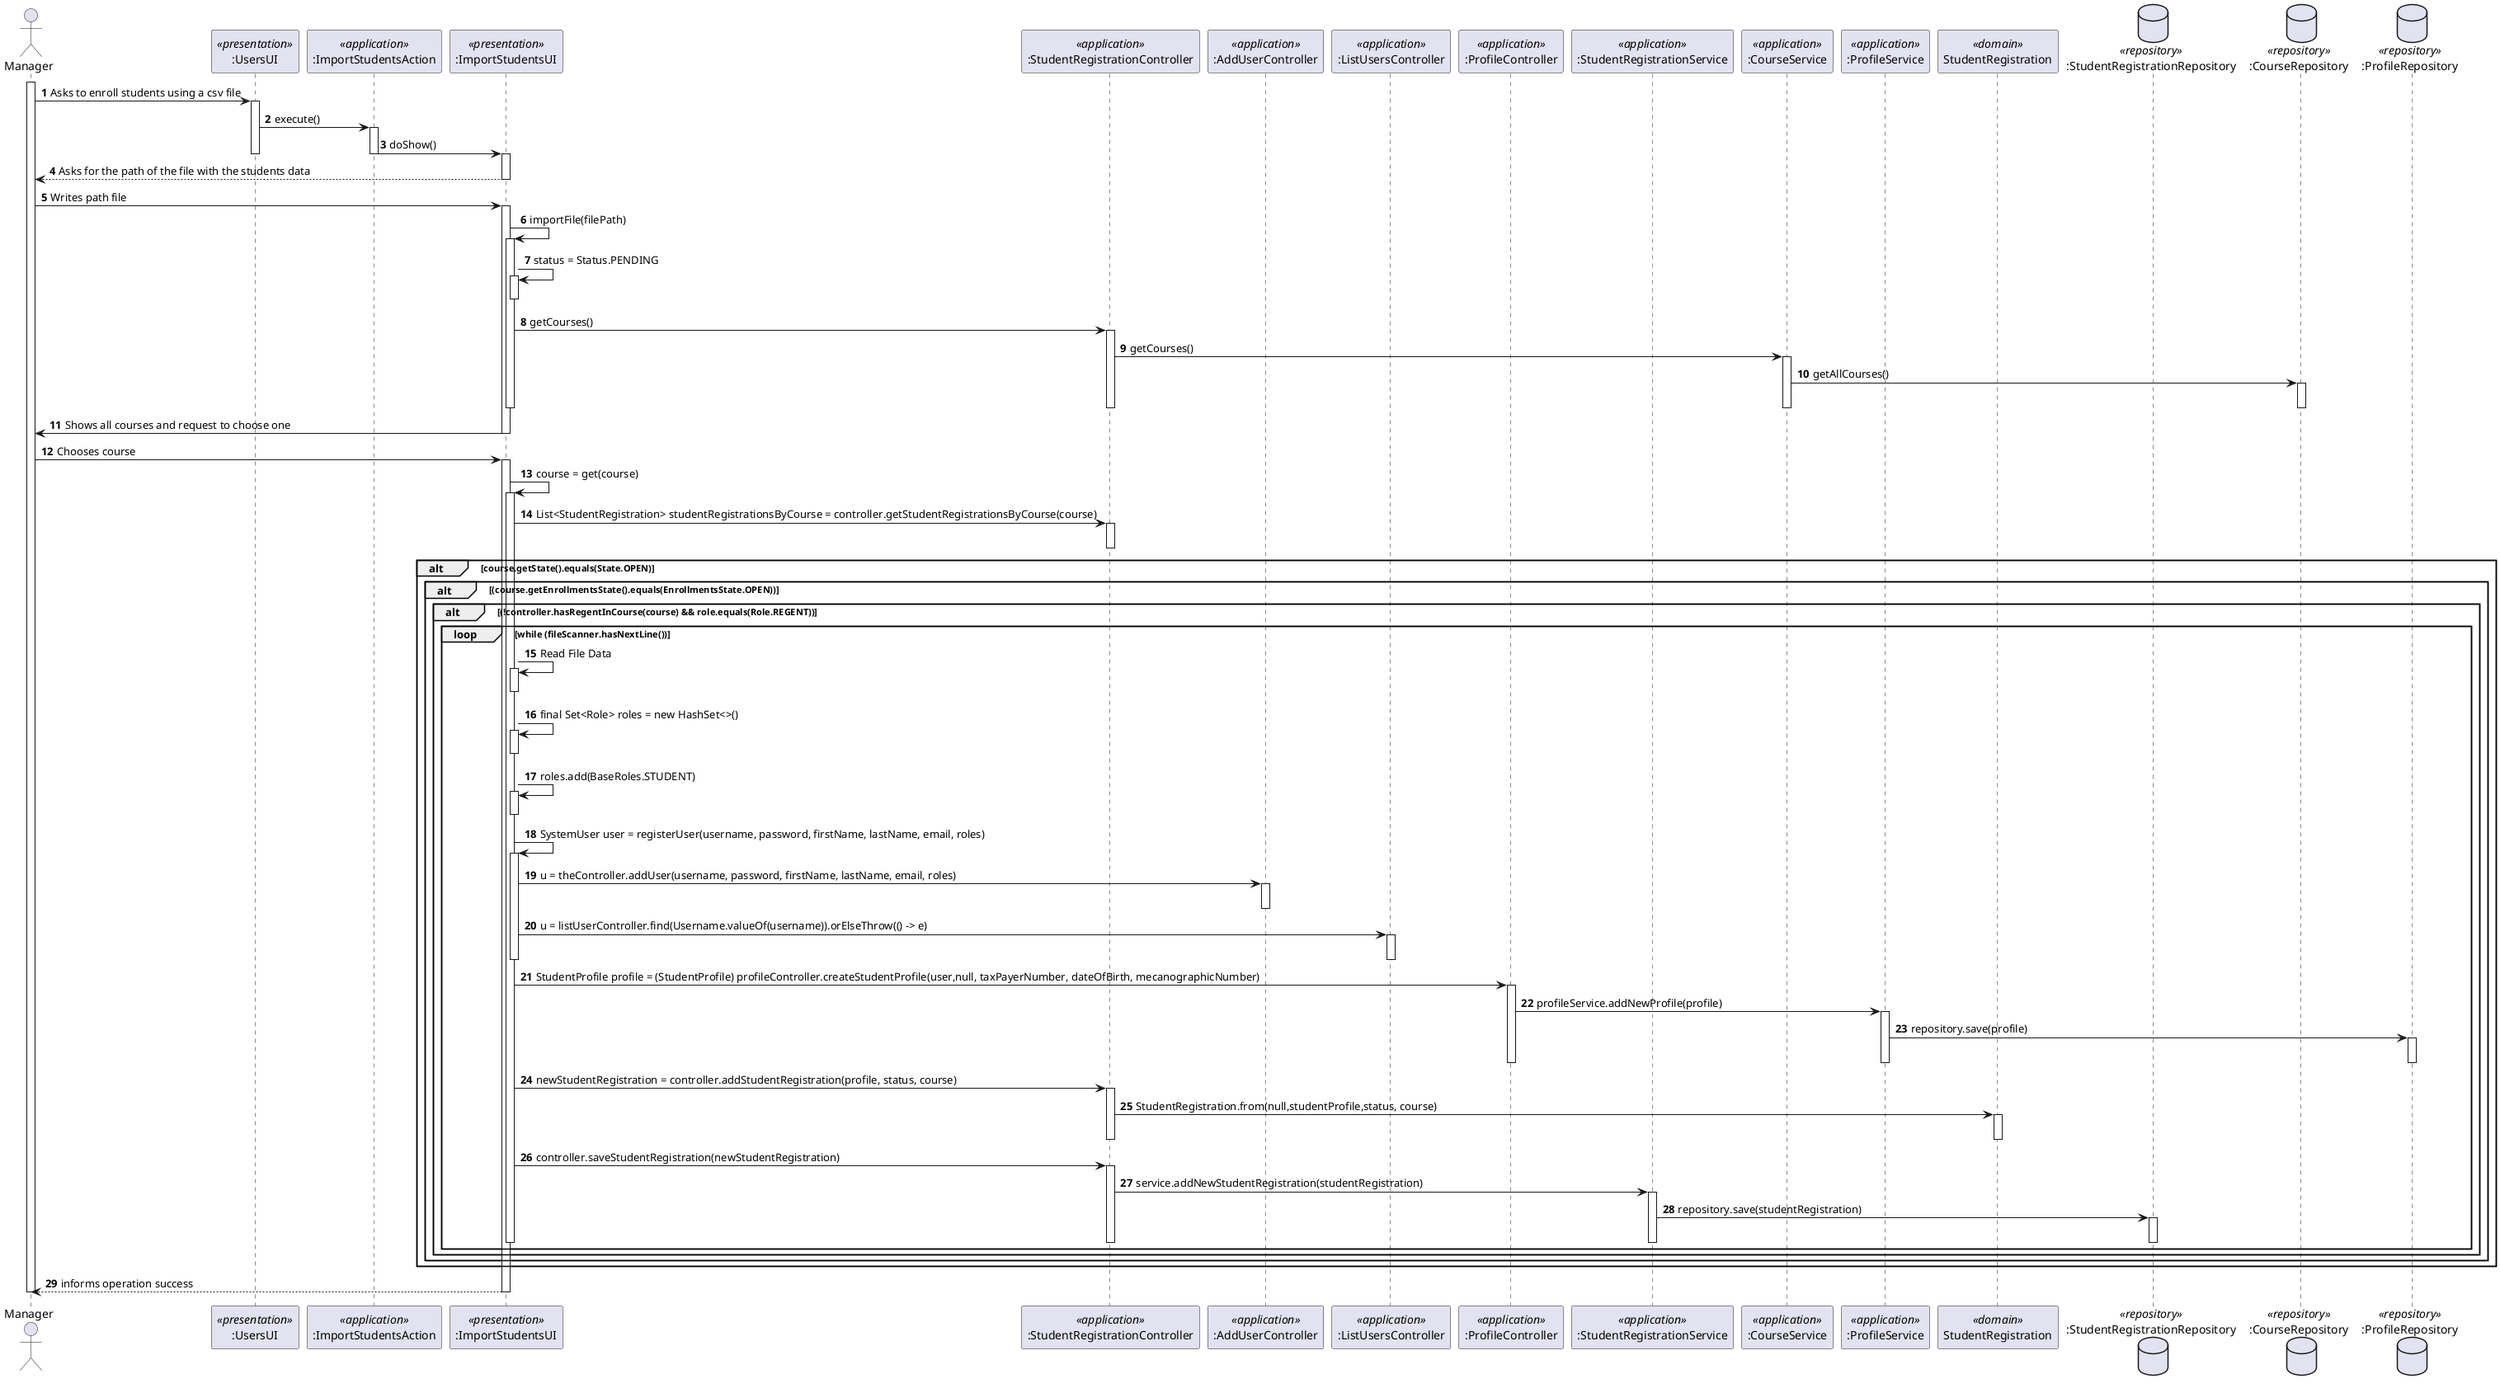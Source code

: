 @startuml
'https://plantuml.com/sequence-diagram

autonumber

actor manager as "Manager"

participant ":UsersUI" as ui <<presentation>>
participant ":ImportStudentsAction" as action <<application>>
participant ":ImportStudentsUI" as registrationUI <<presentation>>
participant ":StudentRegistrationController" as controller <<application>>
participant ":AddUserController" as controllerAddUser <<application>>
participant ":ListUsersController" as controllerList <<application>>
participant ":ProfileController" as controllerProfile <<application>>
participant ":StudentRegistrationService" as service <<application>>
participant ":CourseService" as serviceCourse <<application>>
participant ":ProfileService" as serviceProfile <<application>>
participant "StudentRegistration" as studentRegistration <<domain>>
database ":StudentRegistrationRepository" as repository <<repository>>
database ":CourseRepository" as repositoryCourse <<repository>>
database ":ProfileRepository" as repositoryProfile <<repository>>

activate manager

manager -> ui : Asks to enroll students using a csv file
activate ui
ui -> action : execute()
activate action
action -> registrationUI : doShow()
deactivate action
deactivate ui
activate registrationUI
registrationUI --> manager : Asks for the path of the file with the students data
deactivate registrationUI
manager -> registrationUI : Writes path file
activate registrationUI
registrationUI -> registrationUI : importFile(filePath)
activate registrationUI
registrationUI -> registrationUI :status = Status.PENDING
activate registrationUI
deactivate registrationUI
registrationUI -> controller : getCourses()
activate controller
controller -> serviceCourse : getCourses()
activate serviceCourse
serviceCourse -> repositoryCourse : getAllCourses()
activate repositoryCourse
deactivate repositoryCourse
deactivate serviceCourse
deactivate controller
deactivate registrationUI
registrationUI -> manager : Shows all courses and request to choose one
deactivate registrationUI
manager -> registrationUI : Chooses course
activate registrationUI
registrationUI -> registrationUI : course = get(course)
activate registrationUI
registrationUI -> controller : List<StudentRegistration> studentRegistrationsByCourse = controller.getStudentRegistrationsByCourse(course)
activate controller
deactivate controller
alt course.getState().equals(State.OPEN)
    alt (course.getEnrollmentsState().equals(EnrollmentsState.OPEN))
        alt (!controller.hasRegentInCourse(course) && role.equals(Role.REGENT))
            loop while (fileScanner.hasNextLine())
                registrationUI -> registrationUI : Read File Data
                activate registrationUI
                deactivate registrationUI
                registrationUI -> registrationUI : final Set<Role> roles = new HashSet<>()
                activate registrationUI
                deactivate registrationUI
                registrationUI -> registrationUI : roles.add(BaseRoles.STUDENT)
                activate registrationUI
                deactivate registrationUI
                registrationUI -> registrationUI : SystemUser user = registerUser(username, password, firstName, lastName, email, roles)
                activate registrationUI
                registrationUI -> controllerAddUser : u = theController.addUser(username, password, firstName, lastName, email, roles)
                activate controllerAddUser
                deactivate controllerAddUser
                registrationUI -> controllerList : u = listUserController.find(Username.valueOf(username)).orElseThrow(() -> e)
                activate controllerList
                deactivate controllerList
                deactivate registrationUI
                registrationUI -> controllerProfile :  StudentProfile profile = (StudentProfile) profileController.createStudentProfile(user,null, taxPayerNumber, dateOfBirth, mecanographicNumber)
                activate controllerProfile
                controllerProfile -> serviceProfile : profileService.addNewProfile(profile)
                activate serviceProfile
                serviceProfile -> repositoryProfile : repository.save(profile)
                activate repositoryProfile
                deactivate repositoryProfile
                deactivate serviceProfile
                deactivate controllerProfile
                registrationUI -> controller :  newStudentRegistration = controller.addStudentRegistration(profile, status, course)
                activate controller
                controller -> studentRegistration : StudentRegistration.from(null,studentProfile,status, course)
                activate studentRegistration
                deactivate studentRegistration
                deactivate controller
                registrationUI -> controller : controller.saveStudentRegistration(newStudentRegistration)
                activate controller
                controller -> service : service.addNewStudentRegistration(studentRegistration)
                activate service
                service -> repository : repository.save(studentRegistration)
                activate repository
                deactivate repository
                deactivate service
                deactivate controller
                deactivate registrationUI
            end loop
        end
    end
end

registrationUI --> manager : informs operation success
deactivate registrationUI
deactivate manager


@enduml
